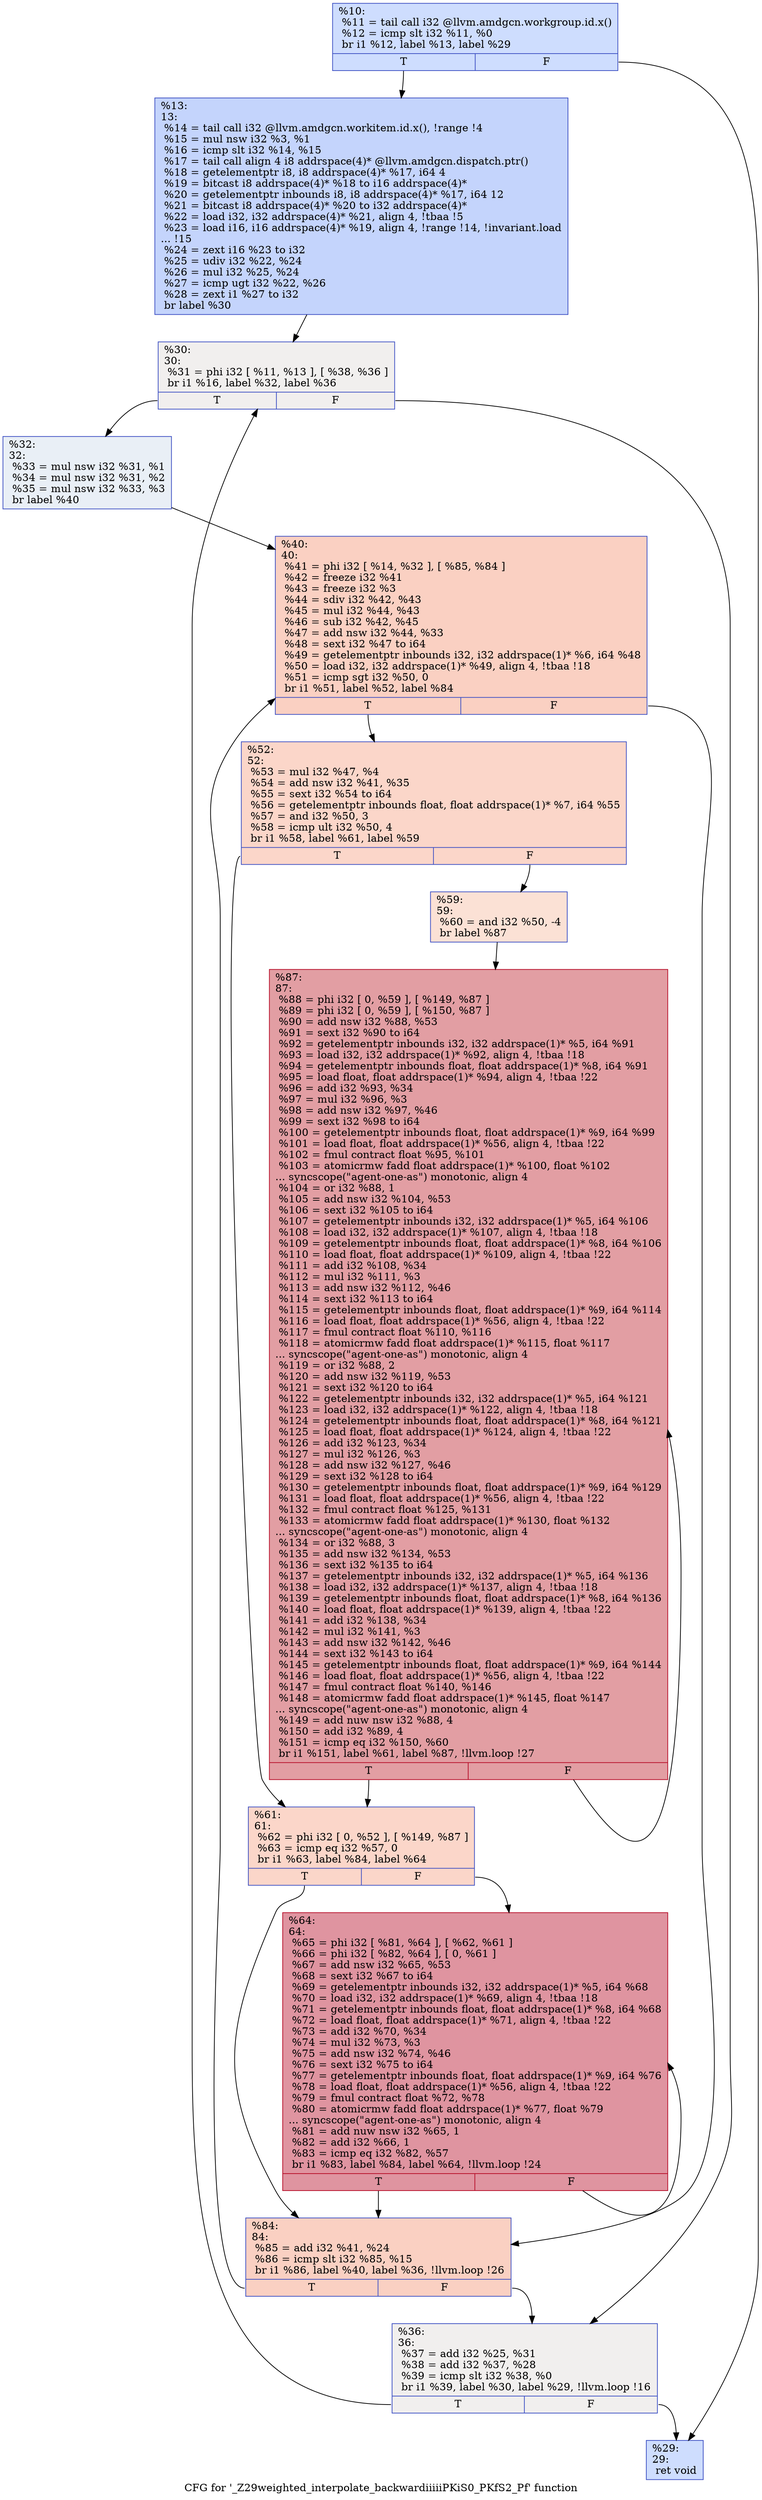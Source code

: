 digraph "CFG for '_Z29weighted_interpolate_backwardiiiiiPKiS0_PKfS2_Pf' function" {
	label="CFG for '_Z29weighted_interpolate_backwardiiiiiPKiS0_PKfS2_Pf' function";

	Node0x5a3ae10 [shape=record,color="#3d50c3ff", style=filled, fillcolor="#8fb1fe70",label="{%10:\l  %11 = tail call i32 @llvm.amdgcn.workgroup.id.x()\l  %12 = icmp slt i32 %11, %0\l  br i1 %12, label %13, label %29\l|{<s0>T|<s1>F}}"];
	Node0x5a3ae10:s0 -> Node0x5a3bf10;
	Node0x5a3ae10:s1 -> Node0x5a3bfa0;
	Node0x5a3bf10 [shape=record,color="#3d50c3ff", style=filled, fillcolor="#7a9df870",label="{%13:\l13:                                               \l  %14 = tail call i32 @llvm.amdgcn.workitem.id.x(), !range !4\l  %15 = mul nsw i32 %3, %1\l  %16 = icmp slt i32 %14, %15\l  %17 = tail call align 4 i8 addrspace(4)* @llvm.amdgcn.dispatch.ptr()\l  %18 = getelementptr i8, i8 addrspace(4)* %17, i64 4\l  %19 = bitcast i8 addrspace(4)* %18 to i16 addrspace(4)*\l  %20 = getelementptr inbounds i8, i8 addrspace(4)* %17, i64 12\l  %21 = bitcast i8 addrspace(4)* %20 to i32 addrspace(4)*\l  %22 = load i32, i32 addrspace(4)* %21, align 4, !tbaa !5\l  %23 = load i16, i16 addrspace(4)* %19, align 4, !range !14, !invariant.load\l... !15\l  %24 = zext i16 %23 to i32\l  %25 = udiv i32 %22, %24\l  %26 = mul i32 %25, %24\l  %27 = icmp ugt i32 %22, %26\l  %28 = zext i1 %27 to i32\l  br label %30\l}"];
	Node0x5a3bf10 -> Node0x5a3e250;
	Node0x5a3bfa0 [shape=record,color="#3d50c3ff", style=filled, fillcolor="#8fb1fe70",label="{%29:\l29:                                               \l  ret void\l}"];
	Node0x5a3e250 [shape=record,color="#3d50c3ff", style=filled, fillcolor="#e0dbd870",label="{%30:\l30:                                               \l  %31 = phi i32 [ %11, %13 ], [ %38, %36 ]\l  br i1 %16, label %32, label %36\l|{<s0>T|<s1>F}}"];
	Node0x5a3e250:s0 -> Node0x5a3e4a0;
	Node0x5a3e250:s1 -> Node0x5a3e3a0;
	Node0x5a3e4a0 [shape=record,color="#3d50c3ff", style=filled, fillcolor="#cedaeb70",label="{%32:\l32:                                               \l  %33 = mul nsw i32 %31, %1\l  %34 = mul nsw i32 %31, %2\l  %35 = mul nsw i32 %33, %3\l  br label %40\l}"];
	Node0x5a3e4a0 -> Node0x5a3d010;
	Node0x5a3e3a0 [shape=record,color="#3d50c3ff", style=filled, fillcolor="#e0dbd870",label="{%36:\l36:                                               \l  %37 = add i32 %25, %31\l  %38 = add i32 %37, %28\l  %39 = icmp slt i32 %38, %0\l  br i1 %39, label %30, label %29, !llvm.loop !16\l|{<s0>T|<s1>F}}"];
	Node0x5a3e3a0:s0 -> Node0x5a3e250;
	Node0x5a3e3a0:s1 -> Node0x5a3bfa0;
	Node0x5a3d010 [shape=record,color="#3d50c3ff", style=filled, fillcolor="#f3947570",label="{%40:\l40:                                               \l  %41 = phi i32 [ %14, %32 ], [ %85, %84 ]\l  %42 = freeze i32 %41\l  %43 = freeze i32 %3\l  %44 = sdiv i32 %42, %43\l  %45 = mul i32 %44, %43\l  %46 = sub i32 %42, %45\l  %47 = add nsw i32 %44, %33\l  %48 = sext i32 %47 to i64\l  %49 = getelementptr inbounds i32, i32 addrspace(1)* %6, i64 %48\l  %50 = load i32, i32 addrspace(1)* %49, align 4, !tbaa !18\l  %51 = icmp sgt i32 %50, 0\l  br i1 %51, label %52, label %84\l|{<s0>T|<s1>F}}"];
	Node0x5a3d010:s0 -> Node0x5a3f450;
	Node0x5a3d010:s1 -> Node0x5a3eca0;
	Node0x5a3f450 [shape=record,color="#3d50c3ff", style=filled, fillcolor="#f6a38570",label="{%52:\l52:                                               \l  %53 = mul i32 %47, %4\l  %54 = add nsw i32 %41, %35\l  %55 = sext i32 %54 to i64\l  %56 = getelementptr inbounds float, float addrspace(1)* %7, i64 %55\l  %57 = and i32 %50, 3\l  %58 = icmp ult i32 %50, 4\l  br i1 %58, label %61, label %59\l|{<s0>T|<s1>F}}"];
	Node0x5a3f450:s0 -> Node0x5a3f910;
	Node0x5a3f450:s1 -> Node0x5a3f960;
	Node0x5a3f960 [shape=record,color="#3d50c3ff", style=filled, fillcolor="#f7bca170",label="{%59:\l59:                                               \l  %60 = and i32 %50, -4\l  br label %87\l}"];
	Node0x5a3f960 -> Node0x5a3fb60;
	Node0x5a3f910 [shape=record,color="#3d50c3ff", style=filled, fillcolor="#f6a38570",label="{%61:\l61:                                               \l  %62 = phi i32 [ 0, %52 ], [ %149, %87 ]\l  %63 = icmp eq i32 %57, 0\l  br i1 %63, label %84, label %64\l|{<s0>T|<s1>F}}"];
	Node0x5a3f910:s0 -> Node0x5a3eca0;
	Node0x5a3f910:s1 -> Node0x5a3fd90;
	Node0x5a3fd90 [shape=record,color="#b70d28ff", style=filled, fillcolor="#b70d2870",label="{%64:\l64:                                               \l  %65 = phi i32 [ %81, %64 ], [ %62, %61 ]\l  %66 = phi i32 [ %82, %64 ], [ 0, %61 ]\l  %67 = add nsw i32 %65, %53\l  %68 = sext i32 %67 to i64\l  %69 = getelementptr inbounds i32, i32 addrspace(1)* %5, i64 %68\l  %70 = load i32, i32 addrspace(1)* %69, align 4, !tbaa !18\l  %71 = getelementptr inbounds float, float addrspace(1)* %8, i64 %68\l  %72 = load float, float addrspace(1)* %71, align 4, !tbaa !22\l  %73 = add i32 %70, %34\l  %74 = mul i32 %73, %3\l  %75 = add nsw i32 %74, %46\l  %76 = sext i32 %75 to i64\l  %77 = getelementptr inbounds float, float addrspace(1)* %9, i64 %76\l  %78 = load float, float addrspace(1)* %56, align 4, !tbaa !22\l  %79 = fmul contract float %72, %78\l  %80 = atomicrmw fadd float addrspace(1)* %77, float %79\l... syncscope(\"agent-one-as\") monotonic, align 4\l  %81 = add nuw nsw i32 %65, 1\l  %82 = add i32 %66, 1\l  %83 = icmp eq i32 %82, %57\l  br i1 %83, label %84, label %64, !llvm.loop !24\l|{<s0>T|<s1>F}}"];
	Node0x5a3fd90:s0 -> Node0x5a3eca0;
	Node0x5a3fd90:s1 -> Node0x5a3fd90;
	Node0x5a3eca0 [shape=record,color="#3d50c3ff", style=filled, fillcolor="#f3947570",label="{%84:\l84:                                               \l  %85 = add i32 %41, %24\l  %86 = icmp slt i32 %85, %15\l  br i1 %86, label %40, label %36, !llvm.loop !26\l|{<s0>T|<s1>F}}"];
	Node0x5a3eca0:s0 -> Node0x5a3d010;
	Node0x5a3eca0:s1 -> Node0x5a3e3a0;
	Node0x5a3fb60 [shape=record,color="#b70d28ff", style=filled, fillcolor="#be242e70",label="{%87:\l87:                                               \l  %88 = phi i32 [ 0, %59 ], [ %149, %87 ]\l  %89 = phi i32 [ 0, %59 ], [ %150, %87 ]\l  %90 = add nsw i32 %88, %53\l  %91 = sext i32 %90 to i64\l  %92 = getelementptr inbounds i32, i32 addrspace(1)* %5, i64 %91\l  %93 = load i32, i32 addrspace(1)* %92, align 4, !tbaa !18\l  %94 = getelementptr inbounds float, float addrspace(1)* %8, i64 %91\l  %95 = load float, float addrspace(1)* %94, align 4, !tbaa !22\l  %96 = add i32 %93, %34\l  %97 = mul i32 %96, %3\l  %98 = add nsw i32 %97, %46\l  %99 = sext i32 %98 to i64\l  %100 = getelementptr inbounds float, float addrspace(1)* %9, i64 %99\l  %101 = load float, float addrspace(1)* %56, align 4, !tbaa !22\l  %102 = fmul contract float %95, %101\l  %103 = atomicrmw fadd float addrspace(1)* %100, float %102\l... syncscope(\"agent-one-as\") monotonic, align 4\l  %104 = or i32 %88, 1\l  %105 = add nsw i32 %104, %53\l  %106 = sext i32 %105 to i64\l  %107 = getelementptr inbounds i32, i32 addrspace(1)* %5, i64 %106\l  %108 = load i32, i32 addrspace(1)* %107, align 4, !tbaa !18\l  %109 = getelementptr inbounds float, float addrspace(1)* %8, i64 %106\l  %110 = load float, float addrspace(1)* %109, align 4, !tbaa !22\l  %111 = add i32 %108, %34\l  %112 = mul i32 %111, %3\l  %113 = add nsw i32 %112, %46\l  %114 = sext i32 %113 to i64\l  %115 = getelementptr inbounds float, float addrspace(1)* %9, i64 %114\l  %116 = load float, float addrspace(1)* %56, align 4, !tbaa !22\l  %117 = fmul contract float %110, %116\l  %118 = atomicrmw fadd float addrspace(1)* %115, float %117\l... syncscope(\"agent-one-as\") monotonic, align 4\l  %119 = or i32 %88, 2\l  %120 = add nsw i32 %119, %53\l  %121 = sext i32 %120 to i64\l  %122 = getelementptr inbounds i32, i32 addrspace(1)* %5, i64 %121\l  %123 = load i32, i32 addrspace(1)* %122, align 4, !tbaa !18\l  %124 = getelementptr inbounds float, float addrspace(1)* %8, i64 %121\l  %125 = load float, float addrspace(1)* %124, align 4, !tbaa !22\l  %126 = add i32 %123, %34\l  %127 = mul i32 %126, %3\l  %128 = add nsw i32 %127, %46\l  %129 = sext i32 %128 to i64\l  %130 = getelementptr inbounds float, float addrspace(1)* %9, i64 %129\l  %131 = load float, float addrspace(1)* %56, align 4, !tbaa !22\l  %132 = fmul contract float %125, %131\l  %133 = atomicrmw fadd float addrspace(1)* %130, float %132\l... syncscope(\"agent-one-as\") monotonic, align 4\l  %134 = or i32 %88, 3\l  %135 = add nsw i32 %134, %53\l  %136 = sext i32 %135 to i64\l  %137 = getelementptr inbounds i32, i32 addrspace(1)* %5, i64 %136\l  %138 = load i32, i32 addrspace(1)* %137, align 4, !tbaa !18\l  %139 = getelementptr inbounds float, float addrspace(1)* %8, i64 %136\l  %140 = load float, float addrspace(1)* %139, align 4, !tbaa !22\l  %141 = add i32 %138, %34\l  %142 = mul i32 %141, %3\l  %143 = add nsw i32 %142, %46\l  %144 = sext i32 %143 to i64\l  %145 = getelementptr inbounds float, float addrspace(1)* %9, i64 %144\l  %146 = load float, float addrspace(1)* %56, align 4, !tbaa !22\l  %147 = fmul contract float %140, %146\l  %148 = atomicrmw fadd float addrspace(1)* %145, float %147\l... syncscope(\"agent-one-as\") monotonic, align 4\l  %149 = add nuw nsw i32 %88, 4\l  %150 = add i32 %89, 4\l  %151 = icmp eq i32 %150, %60\l  br i1 %151, label %61, label %87, !llvm.loop !27\l|{<s0>T|<s1>F}}"];
	Node0x5a3fb60:s0 -> Node0x5a3f910;
	Node0x5a3fb60:s1 -> Node0x5a3fb60;
}
